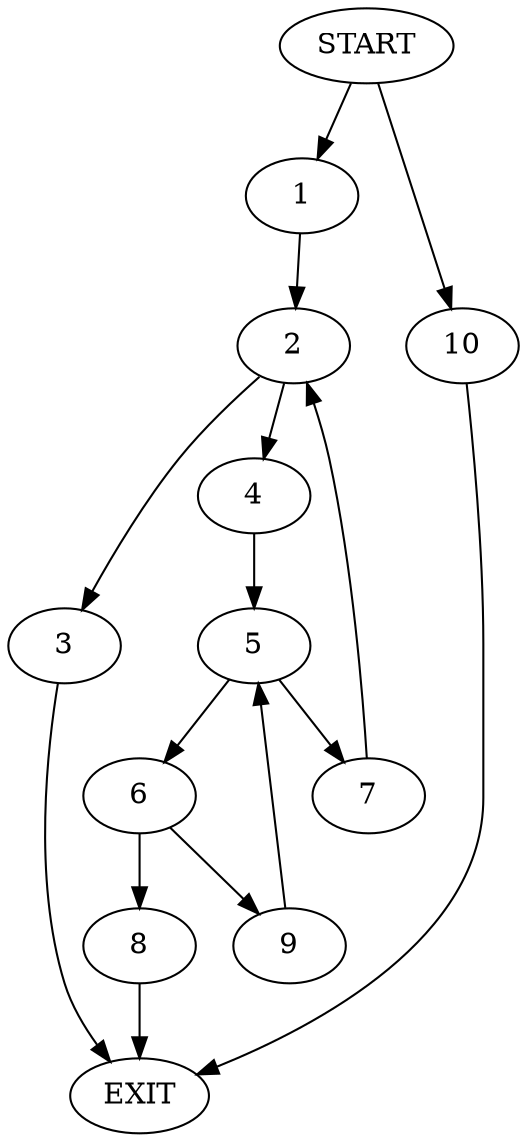 digraph {
0 [label="START"]
11 [label="EXIT"]
0 -> 1
1 -> 2
2 -> 3
2 -> 4
3 -> 11
4 -> 5
5 -> 6
5 -> 7
6 -> 8
6 -> 9
7 -> 2
9 -> 5
8 -> 11
0 -> 10
10 -> 11
}
